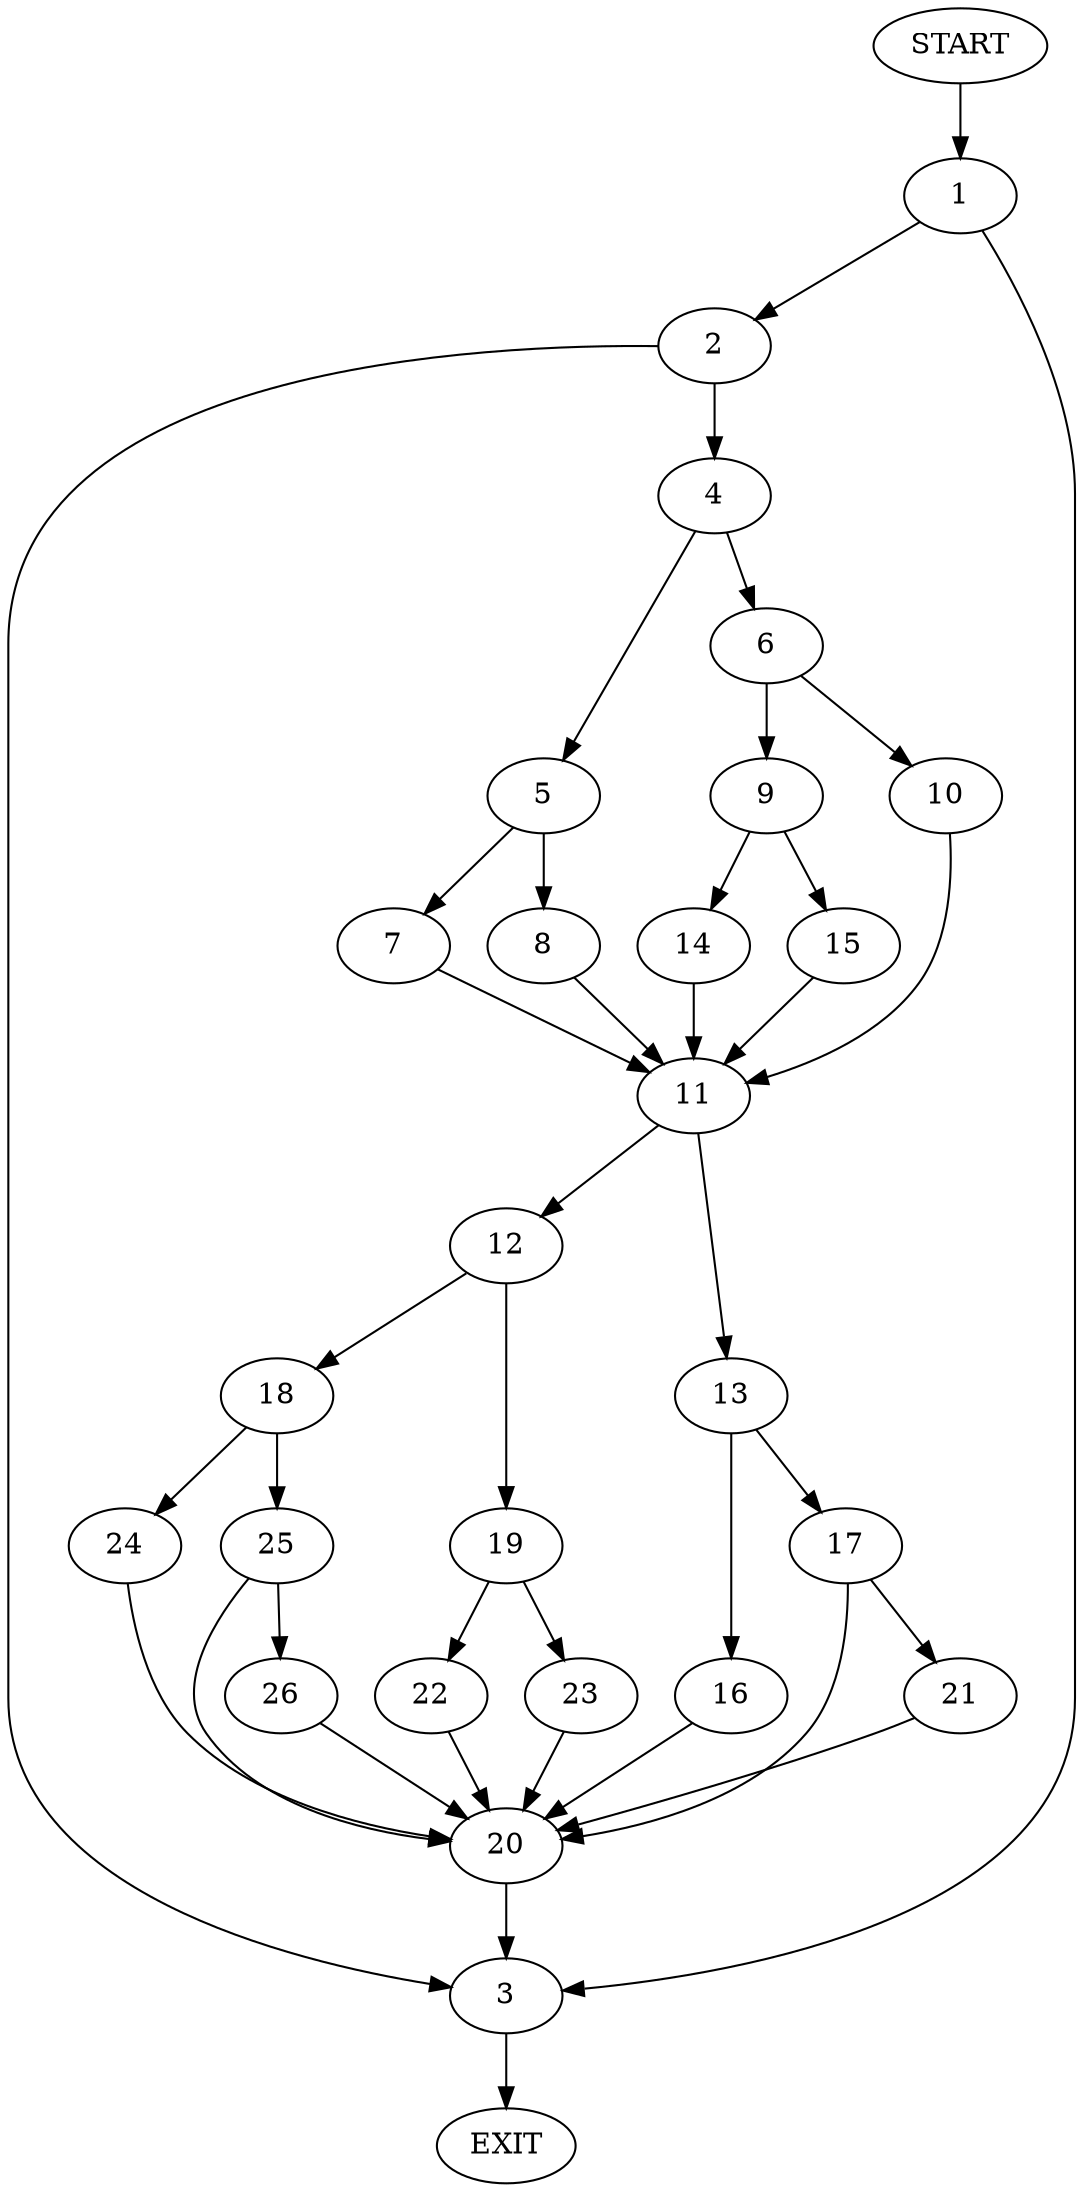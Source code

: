 digraph {
0 [label="START"]
27 [label="EXIT"]
0 -> 1
1 -> 2
1 -> 3
2 -> 4
2 -> 3
3 -> 27
4 -> 5
4 -> 6
5 -> 7
5 -> 8
6 -> 9
6 -> 10
7 -> 11
8 -> 11
11 -> 12
11 -> 13
9 -> 14
9 -> 15
10 -> 11
15 -> 11
14 -> 11
13 -> 16
13 -> 17
12 -> 18
12 -> 19
17 -> 20
17 -> 21
16 -> 20
20 -> 3
21 -> 20
19 -> 22
19 -> 23
18 -> 24
18 -> 25
24 -> 20
25 -> 20
25 -> 26
26 -> 20
22 -> 20
23 -> 20
}

